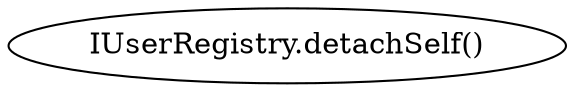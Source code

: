 digraph "" {
	graph [bb="0,0,229.6,36"];
	node [label="\N"];
	"IUserRegistry.detachSelf()"	 [height=0.5,
		pos="114.8,18",
		width=3.1889];
}
digraph "" {
	graph [bb="0,0,229.6,36"];
	node [label="\N"];
	"IUserRegistry.detachSelf()"	 [height=0.5,
		pos="114.8,18",
		width=3.1889];
}
digraph "" {
	graph [bb="0,0,229.6,36"];
	node [label="\N"];
	"IUserRegistry.detachSelf()"	 [height=0.5,
		pos="114.8,18",
		width=3.1889];
}
digraph "" {
	graph [bb="0,0,229.6,36"];
	node [label="\N"];
	"IUserRegistry.detachSelf()"	 [height=0.5,
		pos="114.8,18",
		width=3.1889];
}
digraph "" {
	graph [bb="0,0,229.6,36"];
	node [label="\N"];
	"IUserRegistry.detachSelf()"	 [height=0.5,
		pos="114.8,18",
		width=3.1889];
}

